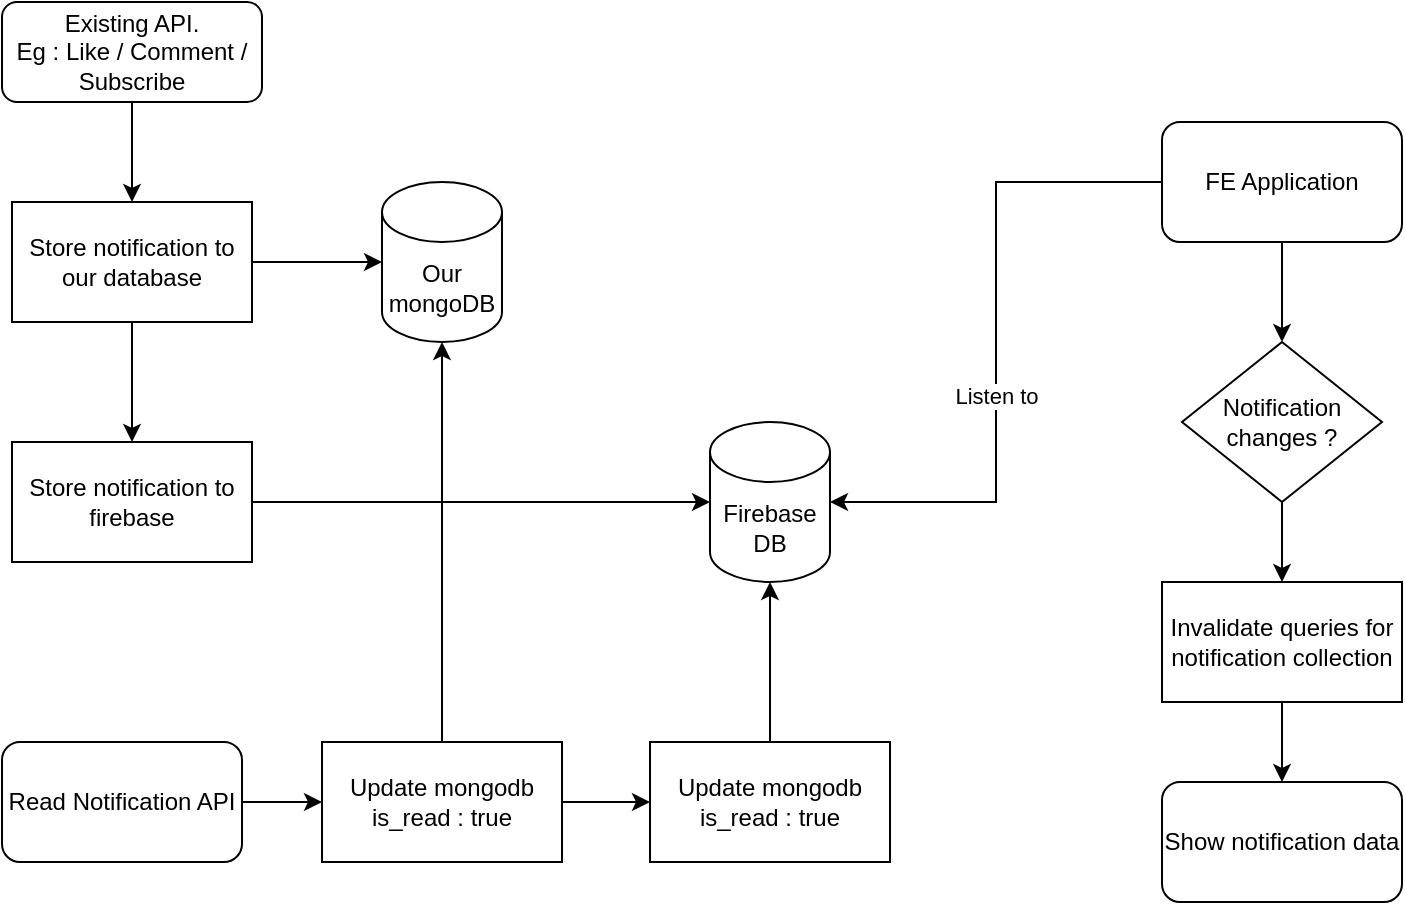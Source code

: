 <mxfile version="22.0.8" type="github">
  <diagram id="C5RBs43oDa-KdzZeNtuy" name="Page-1">
    <mxGraphModel dx="1509" dy="794" grid="1" gridSize="10" guides="1" tooltips="1" connect="1" arrows="1" fold="1" page="1" pageScale="1" pageWidth="827" pageHeight="1169" math="0" shadow="0">
      <root>
        <mxCell id="WIyWlLk6GJQsqaUBKTNV-0" />
        <mxCell id="WIyWlLk6GJQsqaUBKTNV-1" parent="WIyWlLk6GJQsqaUBKTNV-0" />
        <mxCell id="w33jrKx0RvdEpoLvv29Q-26" style="edgeStyle=orthogonalEdgeStyle;rounded=0;orthogonalLoop=1;jettySize=auto;html=1;" edge="1" parent="WIyWlLk6GJQsqaUBKTNV-1" source="WIyWlLk6GJQsqaUBKTNV-3" target="w33jrKx0RvdEpoLvv29Q-25">
          <mxGeometry relative="1" as="geometry" />
        </mxCell>
        <mxCell id="WIyWlLk6GJQsqaUBKTNV-3" value="Existing API.&lt;br&gt;Eg : Like / Comment / Subscribe" style="rounded=1;whiteSpace=wrap;html=1;fontSize=12;glass=0;strokeWidth=1;shadow=0;" parent="WIyWlLk6GJQsqaUBKTNV-1" vertex="1">
          <mxGeometry x="30" y="70" width="130" height="50" as="geometry" />
        </mxCell>
        <mxCell id="WIyWlLk6GJQsqaUBKTNV-4" value="Yes" style="rounded=0;html=1;jettySize=auto;orthogonalLoop=1;fontSize=11;endArrow=block;endFill=0;endSize=8;strokeWidth=1;shadow=0;labelBackgroundColor=none;edgeStyle=orthogonalEdgeStyle;" parent="WIyWlLk6GJQsqaUBKTNV-1" target="WIyWlLk6GJQsqaUBKTNV-10" edge="1">
          <mxGeometry y="20" relative="1" as="geometry">
            <mxPoint as="offset" />
            <mxPoint x="220" y="250" as="sourcePoint" />
          </mxGeometry>
        </mxCell>
        <mxCell id="WIyWlLk6GJQsqaUBKTNV-5" value="No" style="edgeStyle=orthogonalEdgeStyle;rounded=0;html=1;jettySize=auto;orthogonalLoop=1;fontSize=11;endArrow=block;endFill=0;endSize=8;strokeWidth=1;shadow=0;labelBackgroundColor=none;" parent="WIyWlLk6GJQsqaUBKTNV-1" source="WIyWlLk6GJQsqaUBKTNV-6" edge="1">
          <mxGeometry y="10" relative="1" as="geometry">
            <mxPoint as="offset" />
            <mxPoint x="320" y="210" as="targetPoint" />
          </mxGeometry>
        </mxCell>
        <mxCell id="WIyWlLk6GJQsqaUBKTNV-8" value="No" style="rounded=0;html=1;jettySize=auto;orthogonalLoop=1;fontSize=11;endArrow=block;endFill=0;endSize=8;strokeWidth=1;shadow=0;labelBackgroundColor=none;edgeStyle=orthogonalEdgeStyle;" parent="WIyWlLk6GJQsqaUBKTNV-1" target="WIyWlLk6GJQsqaUBKTNV-11" edge="1">
          <mxGeometry x="0.333" y="20" relative="1" as="geometry">
            <mxPoint as="offset" />
            <mxPoint x="220" y="370" as="sourcePoint" />
          </mxGeometry>
        </mxCell>
        <mxCell id="WIyWlLk6GJQsqaUBKTNV-9" value="Yes" style="edgeStyle=orthogonalEdgeStyle;rounded=0;html=1;jettySize=auto;orthogonalLoop=1;fontSize=11;endArrow=block;endFill=0;endSize=8;strokeWidth=1;shadow=0;labelBackgroundColor=none;" parent="WIyWlLk6GJQsqaUBKTNV-1" target="WIyWlLk6GJQsqaUBKTNV-12" edge="1">
          <mxGeometry y="10" relative="1" as="geometry">
            <mxPoint as="offset" />
            <mxPoint x="270" y="330" as="sourcePoint" />
          </mxGeometry>
        </mxCell>
        <mxCell id="w33jrKx0RvdEpoLvv29Q-29" style="edgeStyle=orthogonalEdgeStyle;rounded=0;orthogonalLoop=1;jettySize=auto;html=1;" edge="1" parent="WIyWlLk6GJQsqaUBKTNV-1" source="w33jrKx0RvdEpoLvv29Q-25" target="w33jrKx0RvdEpoLvv29Q-28">
          <mxGeometry relative="1" as="geometry" />
        </mxCell>
        <mxCell id="w33jrKx0RvdEpoLvv29Q-33" style="edgeStyle=orthogonalEdgeStyle;rounded=0;orthogonalLoop=1;jettySize=auto;html=1;" edge="1" parent="WIyWlLk6GJQsqaUBKTNV-1" source="w33jrKx0RvdEpoLvv29Q-25" target="w33jrKx0RvdEpoLvv29Q-32">
          <mxGeometry relative="1" as="geometry" />
        </mxCell>
        <mxCell id="w33jrKx0RvdEpoLvv29Q-25" value="Store notification to our database" style="rounded=0;whiteSpace=wrap;html=1;" vertex="1" parent="WIyWlLk6GJQsqaUBKTNV-1">
          <mxGeometry x="35" y="170" width="120" height="60" as="geometry" />
        </mxCell>
        <mxCell id="w33jrKx0RvdEpoLvv29Q-34" style="edgeStyle=orthogonalEdgeStyle;rounded=0;orthogonalLoop=1;jettySize=auto;html=1;" edge="1" parent="WIyWlLk6GJQsqaUBKTNV-1" source="w33jrKx0RvdEpoLvv29Q-28" target="w33jrKx0RvdEpoLvv29Q-31">
          <mxGeometry relative="1" as="geometry" />
        </mxCell>
        <mxCell id="w33jrKx0RvdEpoLvv29Q-28" value="Store notification to firebase" style="rounded=0;whiteSpace=wrap;html=1;" vertex="1" parent="WIyWlLk6GJQsqaUBKTNV-1">
          <mxGeometry x="35" y="290" width="120" height="60" as="geometry" />
        </mxCell>
        <mxCell id="w33jrKx0RvdEpoLvv29Q-39" style="edgeStyle=orthogonalEdgeStyle;rounded=0;orthogonalLoop=1;jettySize=auto;html=1;" edge="1" parent="WIyWlLk6GJQsqaUBKTNV-1" source="w33jrKx0RvdEpoLvv29Q-30" target="w33jrKx0RvdEpoLvv29Q-38">
          <mxGeometry relative="1" as="geometry" />
        </mxCell>
        <mxCell id="w33jrKx0RvdEpoLvv29Q-30" value="FE Application" style="rounded=1;whiteSpace=wrap;html=1;" vertex="1" parent="WIyWlLk6GJQsqaUBKTNV-1">
          <mxGeometry x="610" y="130" width="120" height="60" as="geometry" />
        </mxCell>
        <mxCell id="w33jrKx0RvdEpoLvv29Q-31" value="Firebase DB" style="shape=cylinder3;whiteSpace=wrap;html=1;boundedLbl=1;backgroundOutline=1;size=15;" vertex="1" parent="WIyWlLk6GJQsqaUBKTNV-1">
          <mxGeometry x="384" y="280" width="60" height="80" as="geometry" />
        </mxCell>
        <mxCell id="w33jrKx0RvdEpoLvv29Q-32" value="Our mongoDB" style="shape=cylinder3;whiteSpace=wrap;html=1;boundedLbl=1;backgroundOutline=1;size=15;" vertex="1" parent="WIyWlLk6GJQsqaUBKTNV-1">
          <mxGeometry x="220" y="160" width="60" height="80" as="geometry" />
        </mxCell>
        <mxCell id="w33jrKx0RvdEpoLvv29Q-36" style="edgeStyle=orthogonalEdgeStyle;rounded=0;orthogonalLoop=1;jettySize=auto;html=1;entryX=1;entryY=0.5;entryDx=0;entryDy=0;entryPerimeter=0;" edge="1" parent="WIyWlLk6GJQsqaUBKTNV-1" source="w33jrKx0RvdEpoLvv29Q-30" target="w33jrKx0RvdEpoLvv29Q-31">
          <mxGeometry relative="1" as="geometry" />
        </mxCell>
        <mxCell id="w33jrKx0RvdEpoLvv29Q-37" value="Listen to" style="edgeLabel;html=1;align=center;verticalAlign=middle;resizable=0;points=[];" vertex="1" connectable="0" parent="w33jrKx0RvdEpoLvv29Q-36">
          <mxGeometry x="0.164" relative="1" as="geometry">
            <mxPoint as="offset" />
          </mxGeometry>
        </mxCell>
        <mxCell id="w33jrKx0RvdEpoLvv29Q-41" style="edgeStyle=orthogonalEdgeStyle;rounded=0;orthogonalLoop=1;jettySize=auto;html=1;" edge="1" parent="WIyWlLk6GJQsqaUBKTNV-1" source="w33jrKx0RvdEpoLvv29Q-38" target="w33jrKx0RvdEpoLvv29Q-40">
          <mxGeometry relative="1" as="geometry" />
        </mxCell>
        <mxCell id="w33jrKx0RvdEpoLvv29Q-38" value="Notification changes ?" style="rhombus;whiteSpace=wrap;html=1;" vertex="1" parent="WIyWlLk6GJQsqaUBKTNV-1">
          <mxGeometry x="620" y="240" width="100" height="80" as="geometry" />
        </mxCell>
        <mxCell id="w33jrKx0RvdEpoLvv29Q-43" style="edgeStyle=orthogonalEdgeStyle;rounded=0;orthogonalLoop=1;jettySize=auto;html=1;entryX=0.5;entryY=0;entryDx=0;entryDy=0;" edge="1" parent="WIyWlLk6GJQsqaUBKTNV-1" source="w33jrKx0RvdEpoLvv29Q-40" target="w33jrKx0RvdEpoLvv29Q-42">
          <mxGeometry relative="1" as="geometry" />
        </mxCell>
        <mxCell id="w33jrKx0RvdEpoLvv29Q-40" value="Invalidate queries for notification collection" style="rounded=0;whiteSpace=wrap;html=1;" vertex="1" parent="WIyWlLk6GJQsqaUBKTNV-1">
          <mxGeometry x="610" y="360" width="120" height="60" as="geometry" />
        </mxCell>
        <mxCell id="w33jrKx0RvdEpoLvv29Q-42" value="Show notification data" style="rounded=1;whiteSpace=wrap;html=1;" vertex="1" parent="WIyWlLk6GJQsqaUBKTNV-1">
          <mxGeometry x="610" y="460" width="120" height="60" as="geometry" />
        </mxCell>
        <mxCell id="w33jrKx0RvdEpoLvv29Q-48" style="edgeStyle=orthogonalEdgeStyle;rounded=0;orthogonalLoop=1;jettySize=auto;html=1;" edge="1" parent="WIyWlLk6GJQsqaUBKTNV-1" source="w33jrKx0RvdEpoLvv29Q-46" target="w33jrKx0RvdEpoLvv29Q-47">
          <mxGeometry relative="1" as="geometry" />
        </mxCell>
        <mxCell id="w33jrKx0RvdEpoLvv29Q-46" value="Read Notification API" style="rounded=1;whiteSpace=wrap;html=1;" vertex="1" parent="WIyWlLk6GJQsqaUBKTNV-1">
          <mxGeometry x="30" y="440" width="120" height="60" as="geometry" />
        </mxCell>
        <mxCell id="w33jrKx0RvdEpoLvv29Q-50" style="edgeStyle=orthogonalEdgeStyle;rounded=0;orthogonalLoop=1;jettySize=auto;html=1;" edge="1" parent="WIyWlLk6GJQsqaUBKTNV-1" source="w33jrKx0RvdEpoLvv29Q-47" target="w33jrKx0RvdEpoLvv29Q-49">
          <mxGeometry relative="1" as="geometry" />
        </mxCell>
        <mxCell id="w33jrKx0RvdEpoLvv29Q-57" style="edgeStyle=orthogonalEdgeStyle;rounded=0;orthogonalLoop=1;jettySize=auto;html=1;" edge="1" parent="WIyWlLk6GJQsqaUBKTNV-1" source="w33jrKx0RvdEpoLvv29Q-47" target="w33jrKx0RvdEpoLvv29Q-32">
          <mxGeometry relative="1" as="geometry" />
        </mxCell>
        <mxCell id="w33jrKx0RvdEpoLvv29Q-47" value="Update mongodb is_read : true" style="rounded=0;whiteSpace=wrap;html=1;" vertex="1" parent="WIyWlLk6GJQsqaUBKTNV-1">
          <mxGeometry x="190" y="440" width="120" height="60" as="geometry" />
        </mxCell>
        <mxCell id="w33jrKx0RvdEpoLvv29Q-49" value="Update mongodb is_read : true" style="rounded=0;whiteSpace=wrap;html=1;" vertex="1" parent="WIyWlLk6GJQsqaUBKTNV-1">
          <mxGeometry x="354" y="440" width="120" height="60" as="geometry" />
        </mxCell>
        <mxCell id="w33jrKx0RvdEpoLvv29Q-56" style="edgeStyle=orthogonalEdgeStyle;rounded=0;orthogonalLoop=1;jettySize=auto;html=1;entryX=0.5;entryY=1;entryDx=0;entryDy=0;entryPerimeter=0;" edge="1" parent="WIyWlLk6GJQsqaUBKTNV-1" source="w33jrKx0RvdEpoLvv29Q-49" target="w33jrKx0RvdEpoLvv29Q-31">
          <mxGeometry relative="1" as="geometry" />
        </mxCell>
      </root>
    </mxGraphModel>
  </diagram>
</mxfile>
